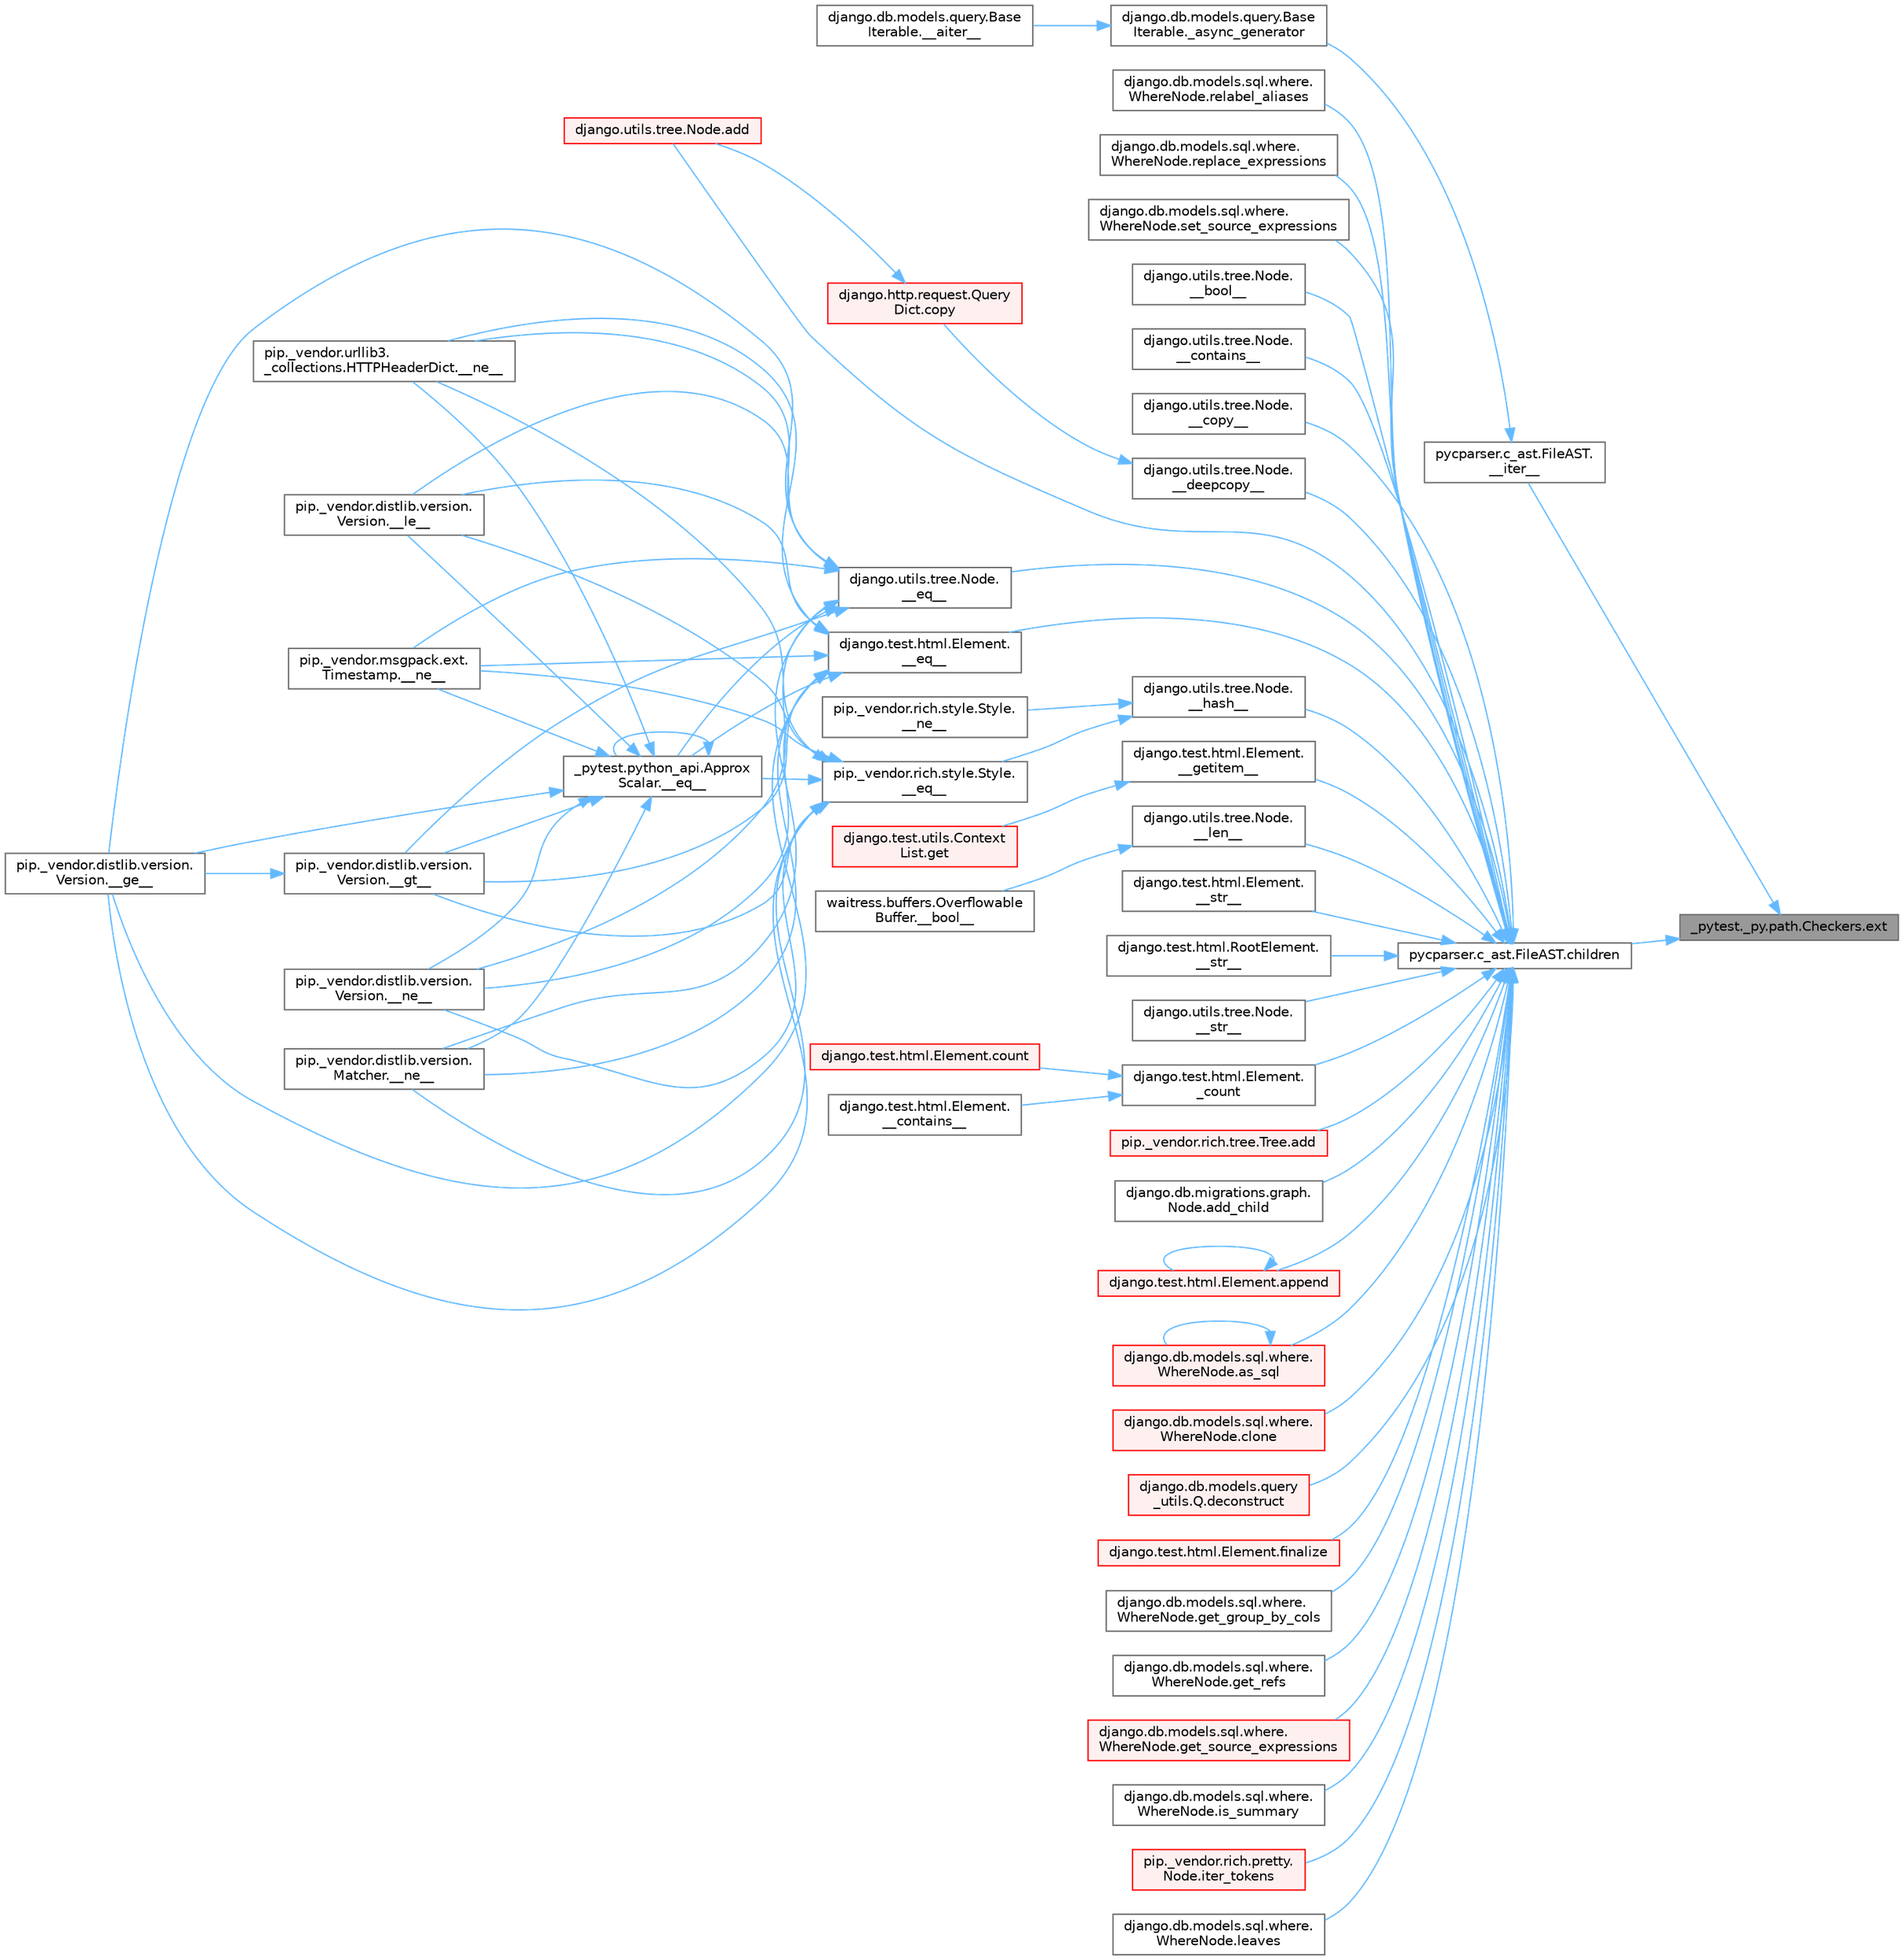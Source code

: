 digraph "_pytest._py.path.Checkers.ext"
{
 // LATEX_PDF_SIZE
  bgcolor="transparent";
  edge [fontname=Helvetica,fontsize=10,labelfontname=Helvetica,labelfontsize=10];
  node [fontname=Helvetica,fontsize=10,shape=box,height=0.2,width=0.4];
  rankdir="RL";
  Node1 [id="Node000001",label="_pytest._py.path.Checkers.ext",height=0.2,width=0.4,color="gray40", fillcolor="grey60", style="filled", fontcolor="black",tooltip=" "];
  Node1 -> Node2 [id="edge1_Node000001_Node000002",dir="back",color="steelblue1",style="solid",tooltip=" "];
  Node2 [id="Node000002",label="pycparser.c_ast.FileAST.\l__iter__",height=0.2,width=0.4,color="grey40", fillcolor="white", style="filled",URL="$classpycparser_1_1c__ast_1_1_file_a_s_t.html#a60b0a6f41cdc1dac979c4e89e37f3c81",tooltip=" "];
  Node2 -> Node3 [id="edge2_Node000002_Node000003",dir="back",color="steelblue1",style="solid",tooltip=" "];
  Node3 [id="Node000003",label="django.db.models.query.Base\lIterable._async_generator",height=0.2,width=0.4,color="grey40", fillcolor="white", style="filled",URL="$classdjango_1_1db_1_1models_1_1query_1_1_base_iterable.html#a3ecc2267976bc6628d1fe84d78355144",tooltip=" "];
  Node3 -> Node4 [id="edge3_Node000003_Node000004",dir="back",color="steelblue1",style="solid",tooltip=" "];
  Node4 [id="Node000004",label="django.db.models.query.Base\lIterable.__aiter__",height=0.2,width=0.4,color="grey40", fillcolor="white", style="filled",URL="$classdjango_1_1db_1_1models_1_1query_1_1_base_iterable.html#a43cb23849277ca87b702f8431492e8d9",tooltip=" "];
  Node1 -> Node5 [id="edge4_Node000001_Node000005",dir="back",color="steelblue1",style="solid",tooltip=" "];
  Node5 [id="Node000005",label="pycparser.c_ast.FileAST.children",height=0.2,width=0.4,color="grey40", fillcolor="white", style="filled",URL="$classpycparser_1_1c__ast_1_1_file_a_s_t.html#ae7a0e8537da48a746568755c19d8aedd",tooltip=" "];
  Node5 -> Node6 [id="edge5_Node000005_Node000006",dir="back",color="steelblue1",style="solid",tooltip=" "];
  Node6 [id="Node000006",label="django.utils.tree.Node.\l__bool__",height=0.2,width=0.4,color="grey40", fillcolor="white", style="filled",URL="$classdjango_1_1utils_1_1tree_1_1_node.html#a70a56e9492f929d850eebc44de75e25c",tooltip=" "];
  Node5 -> Node7 [id="edge6_Node000005_Node000007",dir="back",color="steelblue1",style="solid",tooltip=" "];
  Node7 [id="Node000007",label="django.utils.tree.Node.\l__contains__",height=0.2,width=0.4,color="grey40", fillcolor="white", style="filled",URL="$classdjango_1_1utils_1_1tree_1_1_node.html#ab55c47b46f14e5fde108b1c3cf95d93a",tooltip=" "];
  Node5 -> Node8 [id="edge7_Node000005_Node000008",dir="back",color="steelblue1",style="solid",tooltip=" "];
  Node8 [id="Node000008",label="django.utils.tree.Node.\l__copy__",height=0.2,width=0.4,color="grey40", fillcolor="white", style="filled",URL="$classdjango_1_1utils_1_1tree_1_1_node.html#abae878f6b4500b8b241c23d8fac46e63",tooltip=" "];
  Node5 -> Node9 [id="edge8_Node000005_Node000009",dir="back",color="steelblue1",style="solid",tooltip=" "];
  Node9 [id="Node000009",label="django.utils.tree.Node.\l__deepcopy__",height=0.2,width=0.4,color="grey40", fillcolor="white", style="filled",URL="$classdjango_1_1utils_1_1tree_1_1_node.html#a38840c46ded3963808edbeec90765d6b",tooltip=" "];
  Node9 -> Node10 [id="edge9_Node000009_Node000010",dir="back",color="steelblue1",style="solid",tooltip=" "];
  Node10 [id="Node000010",label="django.http.request.Query\lDict.copy",height=0.2,width=0.4,color="red", fillcolor="#FFF0F0", style="filled",URL="$classdjango_1_1http_1_1request_1_1_query_dict.html#ada9e4956e62868c5587b9ffde7b358b5",tooltip=" "];
  Node10 -> Node169 [id="edge10_Node000010_Node000169",dir="back",color="steelblue1",style="solid",tooltip=" "];
  Node169 [id="Node000169",label="django.utils.tree.Node.add",height=0.2,width=0.4,color="red", fillcolor="#FFF0F0", style="filled",URL="$classdjango_1_1utils_1_1tree_1_1_node.html#a2c883d105b5c9cfd32bff72c7469f18c",tooltip=" "];
  Node5 -> Node963 [id="edge11_Node000005_Node000963",dir="back",color="steelblue1",style="solid",tooltip=" "];
  Node963 [id="Node000963",label="django.test.html.Element.\l__eq__",height=0.2,width=0.4,color="grey40", fillcolor="white", style="filled",URL="$classdjango_1_1test_1_1html_1_1_element.html#a287e83f2ae4a6f13b9e00d7b70ee5d47",tooltip=" "];
  Node963 -> Node83 [id="edge12_Node000963_Node000083",dir="back",color="steelblue1",style="solid",tooltip=" "];
  Node83 [id="Node000083",label="_pytest.python_api.Approx\lScalar.__eq__",height=0.2,width=0.4,color="grey40", fillcolor="white", style="filled",URL="$class__pytest_1_1python__api_1_1_approx_scalar.html#af4601ee4ca7409927f88c83ebfc3d923",tooltip=" "];
  Node83 -> Node83 [id="edge13_Node000083_Node000083",dir="back",color="steelblue1",style="solid",tooltip=" "];
  Node83 -> Node84 [id="edge14_Node000083_Node000084",dir="back",color="steelblue1",style="solid",tooltip=" "];
  Node84 [id="Node000084",label="pip._vendor.distlib.version.\lVersion.__ge__",height=0.2,width=0.4,color="grey40", fillcolor="white", style="filled",URL="$classpip_1_1__vendor_1_1distlib_1_1version_1_1_version.html#aa6b7b889cebc687ddb5ed9040d01b1ec",tooltip=" "];
  Node83 -> Node85 [id="edge15_Node000083_Node000085",dir="back",color="steelblue1",style="solid",tooltip=" "];
  Node85 [id="Node000085",label="pip._vendor.distlib.version.\lVersion.__gt__",height=0.2,width=0.4,color="grey40", fillcolor="white", style="filled",URL="$classpip_1_1__vendor_1_1distlib_1_1version_1_1_version.html#a51cf0c8da1bb6829173ff6861b10cb5f",tooltip=" "];
  Node85 -> Node84 [id="edge16_Node000085_Node000084",dir="back",color="steelblue1",style="solid",tooltip=" "];
  Node83 -> Node86 [id="edge17_Node000083_Node000086",dir="back",color="steelblue1",style="solid",tooltip=" "];
  Node86 [id="Node000086",label="pip._vendor.distlib.version.\lVersion.__le__",height=0.2,width=0.4,color="grey40", fillcolor="white", style="filled",URL="$classpip_1_1__vendor_1_1distlib_1_1version_1_1_version.html#ae5e2c5d9b76377e286fcf92a382cbb8b",tooltip=" "];
  Node83 -> Node87 [id="edge18_Node000083_Node000087",dir="back",color="steelblue1",style="solid",tooltip=" "];
  Node87 [id="Node000087",label="pip._vendor.distlib.version.\lMatcher.__ne__",height=0.2,width=0.4,color="grey40", fillcolor="white", style="filled",URL="$classpip_1_1__vendor_1_1distlib_1_1version_1_1_matcher.html#a24f8f8a4686bff3018fee5d22f4e02f1",tooltip=" "];
  Node83 -> Node88 [id="edge19_Node000083_Node000088",dir="back",color="steelblue1",style="solid",tooltip=" "];
  Node88 [id="Node000088",label="pip._vendor.distlib.version.\lVersion.__ne__",height=0.2,width=0.4,color="grey40", fillcolor="white", style="filled",URL="$classpip_1_1__vendor_1_1distlib_1_1version_1_1_version.html#aea3cdf6db007318ab1a2e8d144e2a4a1",tooltip=" "];
  Node83 -> Node89 [id="edge20_Node000083_Node000089",dir="back",color="steelblue1",style="solid",tooltip=" "];
  Node89 [id="Node000089",label="pip._vendor.msgpack.ext.\lTimestamp.__ne__",height=0.2,width=0.4,color="grey40", fillcolor="white", style="filled",URL="$classpip_1_1__vendor_1_1msgpack_1_1ext_1_1_timestamp.html#ac38b8cada8075f7a1133b06bc99b2317",tooltip=" "];
  Node83 -> Node90 [id="edge21_Node000083_Node000090",dir="back",color="steelblue1",style="solid",tooltip=" "];
  Node90 [id="Node000090",label="pip._vendor.urllib3.\l_collections.HTTPHeaderDict.__ne__",height=0.2,width=0.4,color="grey40", fillcolor="white", style="filled",URL="$classpip_1_1__vendor_1_1urllib3_1_1__collections_1_1_h_t_t_p_header_dict.html#aa7766a9499d33160a1258e140e35a806",tooltip=" "];
  Node963 -> Node84 [id="edge22_Node000963_Node000084",dir="back",color="steelblue1",style="solid",tooltip=" "];
  Node963 -> Node85 [id="edge23_Node000963_Node000085",dir="back",color="steelblue1",style="solid",tooltip=" "];
  Node963 -> Node86 [id="edge24_Node000963_Node000086",dir="back",color="steelblue1",style="solid",tooltip=" "];
  Node963 -> Node87 [id="edge25_Node000963_Node000087",dir="back",color="steelblue1",style="solid",tooltip=" "];
  Node963 -> Node88 [id="edge26_Node000963_Node000088",dir="back",color="steelblue1",style="solid",tooltip=" "];
  Node963 -> Node89 [id="edge27_Node000963_Node000089",dir="back",color="steelblue1",style="solid",tooltip=" "];
  Node963 -> Node90 [id="edge28_Node000963_Node000090",dir="back",color="steelblue1",style="solid",tooltip=" "];
  Node5 -> Node1192 [id="edge29_Node000005_Node001192",dir="back",color="steelblue1",style="solid",tooltip=" "];
  Node1192 [id="Node001192",label="django.utils.tree.Node.\l__eq__",height=0.2,width=0.4,color="grey40", fillcolor="white", style="filled",URL="$classdjango_1_1utils_1_1tree_1_1_node.html#a0004316d098c61c046aef21dece2cce8",tooltip=" "];
  Node1192 -> Node83 [id="edge30_Node001192_Node000083",dir="back",color="steelblue1",style="solid",tooltip=" "];
  Node1192 -> Node84 [id="edge31_Node001192_Node000084",dir="back",color="steelblue1",style="solid",tooltip=" "];
  Node1192 -> Node85 [id="edge32_Node001192_Node000085",dir="back",color="steelblue1",style="solid",tooltip=" "];
  Node1192 -> Node86 [id="edge33_Node001192_Node000086",dir="back",color="steelblue1",style="solid",tooltip=" "];
  Node1192 -> Node87 [id="edge34_Node001192_Node000087",dir="back",color="steelblue1",style="solid",tooltip=" "];
  Node1192 -> Node88 [id="edge35_Node001192_Node000088",dir="back",color="steelblue1",style="solid",tooltip=" "];
  Node1192 -> Node89 [id="edge36_Node001192_Node000089",dir="back",color="steelblue1",style="solid",tooltip=" "];
  Node1192 -> Node90 [id="edge37_Node001192_Node000090",dir="back",color="steelblue1",style="solid",tooltip=" "];
  Node5 -> Node1193 [id="edge38_Node000005_Node001193",dir="back",color="steelblue1",style="solid",tooltip=" "];
  Node1193 [id="Node001193",label="django.test.html.Element.\l__getitem__",height=0.2,width=0.4,color="grey40", fillcolor="white", style="filled",URL="$classdjango_1_1test_1_1html_1_1_element.html#a50df5974a8fa0b0bdc93fdbeb2db7a49",tooltip=" "];
  Node1193 -> Node22 [id="edge39_Node001193_Node000022",dir="back",color="steelblue1",style="solid",tooltip=" "];
  Node22 [id="Node000022",label="django.test.utils.Context\lList.get",height=0.2,width=0.4,color="red", fillcolor="#FFF0F0", style="filled",URL="$classdjango_1_1test_1_1utils_1_1_context_list.html#a1797663a8ac92f44dcb9ad281a896842",tooltip=" "];
  Node5 -> Node1194 [id="edge40_Node000005_Node001194",dir="back",color="steelblue1",style="solid",tooltip=" "];
  Node1194 [id="Node001194",label="django.utils.tree.Node.\l__hash__",height=0.2,width=0.4,color="grey40", fillcolor="white", style="filled",URL="$classdjango_1_1utils_1_1tree_1_1_node.html#ad90478bdeb4e4284385a20cb629f5b9c",tooltip=" "];
  Node1194 -> Node93 [id="edge41_Node001194_Node000093",dir="back",color="steelblue1",style="solid",tooltip=" "];
  Node93 [id="Node000093",label="pip._vendor.rich.style.Style.\l__eq__",height=0.2,width=0.4,color="grey40", fillcolor="white", style="filled",URL="$classpip_1_1__vendor_1_1rich_1_1style_1_1_style.html#aa1040cd22d3171dc8ac3f0ce31653284",tooltip=" "];
  Node93 -> Node83 [id="edge42_Node000093_Node000083",dir="back",color="steelblue1",style="solid",tooltip=" "];
  Node93 -> Node84 [id="edge43_Node000093_Node000084",dir="back",color="steelblue1",style="solid",tooltip=" "];
  Node93 -> Node85 [id="edge44_Node000093_Node000085",dir="back",color="steelblue1",style="solid",tooltip=" "];
  Node93 -> Node86 [id="edge45_Node000093_Node000086",dir="back",color="steelblue1",style="solid",tooltip=" "];
  Node93 -> Node87 [id="edge46_Node000093_Node000087",dir="back",color="steelblue1",style="solid",tooltip=" "];
  Node93 -> Node88 [id="edge47_Node000093_Node000088",dir="back",color="steelblue1",style="solid",tooltip=" "];
  Node93 -> Node89 [id="edge48_Node000093_Node000089",dir="back",color="steelblue1",style="solid",tooltip=" "];
  Node93 -> Node90 [id="edge49_Node000093_Node000090",dir="back",color="steelblue1",style="solid",tooltip=" "];
  Node1194 -> Node94 [id="edge50_Node001194_Node000094",dir="back",color="steelblue1",style="solid",tooltip=" "];
  Node94 [id="Node000094",label="pip._vendor.rich.style.Style.\l__ne__",height=0.2,width=0.4,color="grey40", fillcolor="white", style="filled",URL="$classpip_1_1__vendor_1_1rich_1_1style_1_1_style.html#a97595d869459e2d619505c87c0b9fe81",tooltip=" "];
  Node5 -> Node1195 [id="edge51_Node000005_Node001195",dir="back",color="steelblue1",style="solid",tooltip=" "];
  Node1195 [id="Node001195",label="django.utils.tree.Node.\l__len__",height=0.2,width=0.4,color="grey40", fillcolor="white", style="filled",URL="$classdjango_1_1utils_1_1tree_1_1_node.html#adfb069350f968cc822337df8dd3972cd",tooltip=" "];
  Node1195 -> Node121 [id="edge52_Node001195_Node000121",dir="back",color="steelblue1",style="solid",tooltip=" "];
  Node121 [id="Node000121",label="waitress.buffers.Overflowable\lBuffer.__bool__",height=0.2,width=0.4,color="grey40", fillcolor="white", style="filled",URL="$classwaitress_1_1buffers_1_1_overflowable_buffer.html#afb6d9eccdeea0e50b91f9281878e017a",tooltip=" "];
  Node5 -> Node1019 [id="edge53_Node000005_Node001019",dir="back",color="steelblue1",style="solid",tooltip=" "];
  Node1019 [id="Node001019",label="django.test.html.Element.\l__str__",height=0.2,width=0.4,color="grey40", fillcolor="white", style="filled",URL="$classdjango_1_1test_1_1html_1_1_element.html#a64d65b77132b5ae721ff0862e0440d38",tooltip=" "];
  Node5 -> Node1196 [id="edge54_Node000005_Node001196",dir="back",color="steelblue1",style="solid",tooltip=" "];
  Node1196 [id="Node001196",label="django.test.html.RootElement.\l__str__",height=0.2,width=0.4,color="grey40", fillcolor="white", style="filled",URL="$classdjango_1_1test_1_1html_1_1_root_element.html#a0a23f27acaaafe4eec2628245fbfd399",tooltip=" "];
  Node5 -> Node1197 [id="edge55_Node000005_Node001197",dir="back",color="steelblue1",style="solid",tooltip=" "];
  Node1197 [id="Node001197",label="django.utils.tree.Node.\l__str__",height=0.2,width=0.4,color="grey40", fillcolor="white", style="filled",URL="$classdjango_1_1utils_1_1tree_1_1_node.html#af5edff9bf0b3238652c57425e2eda469",tooltip=" "];
  Node5 -> Node1198 [id="edge56_Node000005_Node001198",dir="back",color="steelblue1",style="solid",tooltip=" "];
  Node1198 [id="Node001198",label="django.test.html.Element.\l_count",height=0.2,width=0.4,color="grey40", fillcolor="white", style="filled",URL="$classdjango_1_1test_1_1html_1_1_element.html#a41931b250e40c64a492d92a08ecda738",tooltip=" "];
  Node1198 -> Node1199 [id="edge57_Node001198_Node001199",dir="back",color="steelblue1",style="solid",tooltip=" "];
  Node1199 [id="Node001199",label="django.test.html.Element.\l__contains__",height=0.2,width=0.4,color="grey40", fillcolor="white", style="filled",URL="$classdjango_1_1test_1_1html_1_1_element.html#a227aa6f6e0a822f619c2187f566e9e01",tooltip=" "];
  Node1198 -> Node1200 [id="edge58_Node001198_Node001200",dir="back",color="steelblue1",style="solid",tooltip=" "];
  Node1200 [id="Node001200",label="django.test.html.Element.count",height=0.2,width=0.4,color="red", fillcolor="#FFF0F0", style="filled",URL="$classdjango_1_1test_1_1html_1_1_element.html#a4ec3c5c3429fb44a2715de6f0fab7864",tooltip=" "];
  Node5 -> Node169 [id="edge59_Node000005_Node000169",dir="back",color="steelblue1",style="solid",tooltip=" "];
  Node5 -> Node1214 [id="edge60_Node000005_Node001214",dir="back",color="steelblue1",style="solid",tooltip=" "];
  Node1214 [id="Node001214",label="pip._vendor.rich.tree.Tree.add",height=0.2,width=0.4,color="red", fillcolor="#FFF0F0", style="filled",URL="$classpip_1_1__vendor_1_1rich_1_1tree_1_1_tree.html#a0ce550864757b1ee2756237b6e754aae",tooltip=" "];
  Node5 -> Node1215 [id="edge61_Node000005_Node001215",dir="back",color="steelblue1",style="solid",tooltip=" "];
  Node1215 [id="Node001215",label="django.db.migrations.graph.\lNode.add_child",height=0.2,width=0.4,color="grey40", fillcolor="white", style="filled",URL="$classdjango_1_1db_1_1migrations_1_1graph_1_1_node.html#ab19fb2c4c58dbfa6d5223c59d5cad529",tooltip=" "];
  Node5 -> Node1216 [id="edge62_Node000005_Node001216",dir="back",color="steelblue1",style="solid",tooltip=" "];
  Node1216 [id="Node001216",label="django.test.html.Element.append",height=0.2,width=0.4,color="red", fillcolor="#FFF0F0", style="filled",URL="$classdjango_1_1test_1_1html_1_1_element.html#a777b8a687c36ca1eae49eabec1963e0c",tooltip=" "];
  Node1216 -> Node1216 [id="edge63_Node001216_Node001216",dir="back",color="steelblue1",style="solid",tooltip=" "];
  Node5 -> Node1217 [id="edge64_Node000005_Node001217",dir="back",color="steelblue1",style="solid",tooltip=" "];
  Node1217 [id="Node001217",label="django.db.models.sql.where.\lWhereNode.as_sql",height=0.2,width=0.4,color="red", fillcolor="#FFF0F0", style="filled",URL="$classdjango_1_1db_1_1models_1_1sql_1_1where_1_1_where_node.html#aea3cf4a913c71f0c181e6e81b819b590",tooltip=" "];
  Node1217 -> Node1217 [id="edge65_Node001217_Node001217",dir="back",color="steelblue1",style="solid",tooltip=" "];
  Node5 -> Node302 [id="edge66_Node000005_Node000302",dir="back",color="steelblue1",style="solid",tooltip=" "];
  Node302 [id="Node000302",label="django.db.models.sql.where.\lWhereNode.clone",height=0.2,width=0.4,color="red", fillcolor="#FFF0F0", style="filled",URL="$classdjango_1_1db_1_1models_1_1sql_1_1where_1_1_where_node.html#a0faff63950b774ce4ad391ea1f6b6d2c",tooltip=" "];
  Node5 -> Node1218 [id="edge67_Node000005_Node001218",dir="back",color="steelblue1",style="solid",tooltip=" "];
  Node1218 [id="Node001218",label="django.db.models.query\l_utils.Q.deconstruct",height=0.2,width=0.4,color="red", fillcolor="#FFF0F0", style="filled",URL="$classdjango_1_1db_1_1models_1_1query__utils_1_1_q.html#ac606e6b94b4af8af0edbd144709ff4d9",tooltip=" "];
  Node5 -> Node1219 [id="edge68_Node000005_Node001219",dir="back",color="steelblue1",style="solid",tooltip=" "];
  Node1219 [id="Node001219",label="django.test.html.Element.finalize",height=0.2,width=0.4,color="red", fillcolor="#FFF0F0", style="filled",URL="$classdjango_1_1test_1_1html_1_1_element.html#a43e85666da059388c8c88f8c4728d412",tooltip=" "];
  Node5 -> Node1222 [id="edge69_Node000005_Node001222",dir="back",color="steelblue1",style="solid",tooltip=" "];
  Node1222 [id="Node001222",label="django.db.models.sql.where.\lWhereNode.get_group_by_cols",height=0.2,width=0.4,color="grey40", fillcolor="white", style="filled",URL="$classdjango_1_1db_1_1models_1_1sql_1_1where_1_1_where_node.html#a8a251bb874845d5d826007c1bd01becd",tooltip=" "];
  Node5 -> Node1223 [id="edge70_Node000005_Node001223",dir="back",color="steelblue1",style="solid",tooltip=" "];
  Node1223 [id="Node001223",label="django.db.models.sql.where.\lWhereNode.get_refs",height=0.2,width=0.4,color="grey40", fillcolor="white", style="filled",URL="$classdjango_1_1db_1_1models_1_1sql_1_1where_1_1_where_node.html#a0fca493aedbb4f97cc371002f61705f8",tooltip=" "];
  Node5 -> Node1224 [id="edge71_Node000005_Node001224",dir="back",color="steelblue1",style="solid",tooltip=" "];
  Node1224 [id="Node001224",label="django.db.models.sql.where.\lWhereNode.get_source_expressions",height=0.2,width=0.4,color="red", fillcolor="#FFF0F0", style="filled",URL="$classdjango_1_1db_1_1models_1_1sql_1_1where_1_1_where_node.html#ae3155308ff1faf4914e3e7f0134f49d7",tooltip=" "];
  Node5 -> Node1681 [id="edge72_Node000005_Node001681",dir="back",color="steelblue1",style="solid",tooltip=" "];
  Node1681 [id="Node001681",label="django.db.models.sql.where.\lWhereNode.is_summary",height=0.2,width=0.4,color="grey40", fillcolor="white", style="filled",URL="$classdjango_1_1db_1_1models_1_1sql_1_1where_1_1_where_node.html#a5ccaa2ffb892fb471dcc890c220f2870",tooltip=" "];
  Node5 -> Node1682 [id="edge73_Node000005_Node001682",dir="back",color="steelblue1",style="solid",tooltip=" "];
  Node1682 [id="Node001682",label="pip._vendor.rich.pretty.\lNode.iter_tokens",height=0.2,width=0.4,color="red", fillcolor="#FFF0F0", style="filled",URL="$classpip_1_1__vendor_1_1rich_1_1pretty_1_1_node.html#a0aa14e355c4ac08308ae1a96f9d3ebc2",tooltip=" "];
  Node5 -> Node1685 [id="edge74_Node000005_Node001685",dir="back",color="steelblue1",style="solid",tooltip=" "];
  Node1685 [id="Node001685",label="django.db.models.sql.where.\lWhereNode.leaves",height=0.2,width=0.4,color="grey40", fillcolor="white", style="filled",URL="$classdjango_1_1db_1_1models_1_1sql_1_1where_1_1_where_node.html#a517032e8f6a9c2ab5667dfa7af5e7c78",tooltip=" "];
  Node5 -> Node1686 [id="edge75_Node000005_Node001686",dir="back",color="steelblue1",style="solid",tooltip=" "];
  Node1686 [id="Node001686",label="django.db.models.sql.where.\lWhereNode.relabel_aliases",height=0.2,width=0.4,color="grey40", fillcolor="white", style="filled",URL="$classdjango_1_1db_1_1models_1_1sql_1_1where_1_1_where_node.html#aa711da79e8d50721aac88462d8fd7aa3",tooltip=" "];
  Node5 -> Node341 [id="edge76_Node000005_Node000341",dir="back",color="steelblue1",style="solid",tooltip=" "];
  Node341 [id="Node000341",label="django.db.models.sql.where.\lWhereNode.replace_expressions",height=0.2,width=0.4,color="grey40", fillcolor="white", style="filled",URL="$classdjango_1_1db_1_1models_1_1sql_1_1where_1_1_where_node.html#a1cc3580a7f4a51605b52ae4a9653b3ac",tooltip=" "];
  Node5 -> Node1687 [id="edge77_Node000005_Node001687",dir="back",color="steelblue1",style="solid",tooltip=" "];
  Node1687 [id="Node001687",label="django.db.models.sql.where.\lWhereNode.set_source_expressions",height=0.2,width=0.4,color="grey40", fillcolor="white", style="filled",URL="$classdjango_1_1db_1_1models_1_1sql_1_1where_1_1_where_node.html#a23354972ea3d95bd6c33df045d213ed6",tooltip=" "];
}

